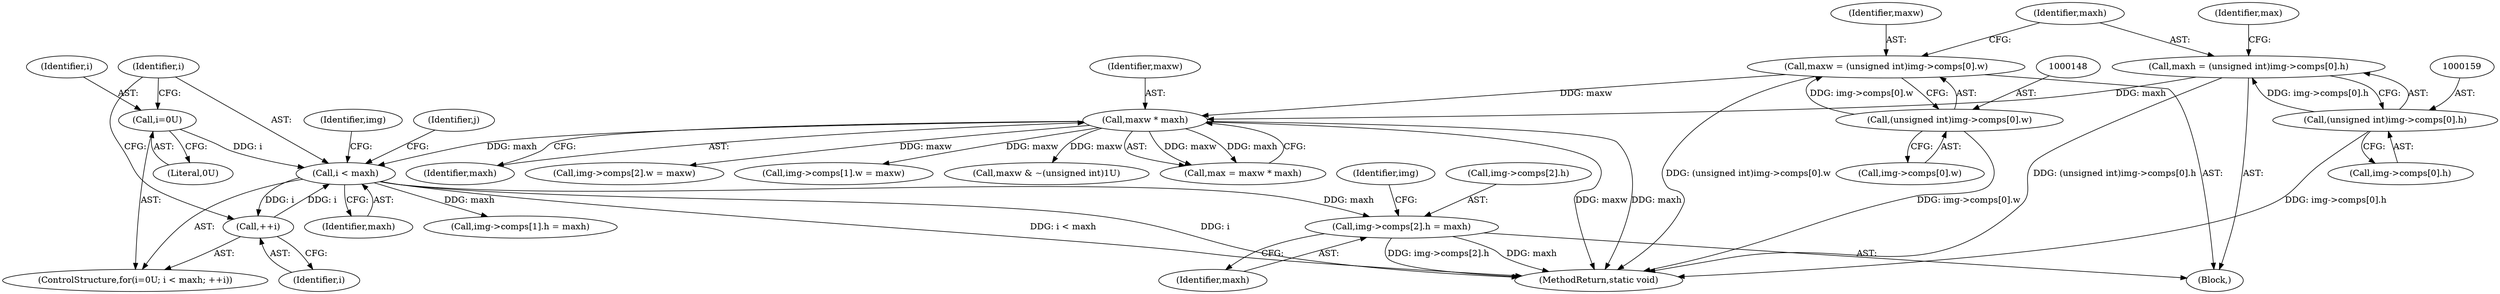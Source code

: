 digraph "0_openjpeg_15f081c89650dccee4aa4ae66f614c3fdb268767_1@array" {
"1000428" [label="(Call,img->comps[2].h = maxh)"];
"1000255" [label="(Call,i < maxh)"];
"1000258" [label="(Call,++i)"];
"1000252" [label="(Call,i=0U)"];
"1000169" [label="(Call,maxw * maxh)"];
"1000145" [label="(Call,maxw = (unsigned int)img->comps[0].w)"];
"1000147" [label="(Call,(unsigned int)img->comps[0].w)"];
"1000156" [label="(Call,maxh = (unsigned int)img->comps[0].h)"];
"1000158" [label="(Call,(unsigned int)img->comps[0].h)"];
"1000251" [label="(ControlStructure,for(i=0U; i < maxh; ++i))"];
"1000258" [label="(Call,++i)"];
"1000354" [label="(Identifier,img)"];
"1000267" [label="(Call,maxw & ~(unsigned int)1U)"];
"1000167" [label="(Call,max = maxw * maxh)"];
"1000170" [label="(Identifier,maxw)"];
"1000255" [label="(Call,i < maxh)"];
"1000147" [label="(Call,(unsigned int)img->comps[0].w)"];
"1000103" [label="(Block,)"];
"1000171" [label="(Identifier,maxh)"];
"1000145" [label="(Call,maxw = (unsigned int)img->comps[0].w)"];
"1000441" [label="(Identifier,img)"];
"1000169" [label="(Call,maxw * maxh)"];
"1000419" [label="(Call,img->comps[2].w = maxw)"];
"1000168" [label="(Identifier,max)"];
"1000146" [label="(Identifier,maxw)"];
"1000511" [label="(MethodReturn,static void)"];
"1000256" [label="(Identifier,i)"];
"1000436" [label="(Identifier,maxh)"];
"1000263" [label="(Identifier,j)"];
"1000156" [label="(Call,maxh = (unsigned int)img->comps[0].h)"];
"1000149" [label="(Call,img->comps[0].w)"];
"1000257" [label="(Identifier,maxh)"];
"1000160" [label="(Call,img->comps[0].h)"];
"1000259" [label="(Identifier,i)"];
"1000158" [label="(Call,(unsigned int)img->comps[0].h)"];
"1000254" [label="(Literal,0U)"];
"1000253" [label="(Identifier,i)"];
"1000429" [label="(Call,img->comps[2].h)"];
"1000410" [label="(Call,img->comps[1].h = maxh)"];
"1000157" [label="(Identifier,maxh)"];
"1000428" [label="(Call,img->comps[2].h = maxh)"];
"1000401" [label="(Call,img->comps[1].w = maxw)"];
"1000252" [label="(Call,i=0U)"];
"1000428" -> "1000103"  [label="AST: "];
"1000428" -> "1000436"  [label="CFG: "];
"1000429" -> "1000428"  [label="AST: "];
"1000436" -> "1000428"  [label="AST: "];
"1000441" -> "1000428"  [label="CFG: "];
"1000428" -> "1000511"  [label="DDG: maxh"];
"1000428" -> "1000511"  [label="DDG: img->comps[2].h"];
"1000255" -> "1000428"  [label="DDG: maxh"];
"1000255" -> "1000251"  [label="AST: "];
"1000255" -> "1000257"  [label="CFG: "];
"1000256" -> "1000255"  [label="AST: "];
"1000257" -> "1000255"  [label="AST: "];
"1000263" -> "1000255"  [label="CFG: "];
"1000354" -> "1000255"  [label="CFG: "];
"1000255" -> "1000511"  [label="DDG: i < maxh"];
"1000255" -> "1000511"  [label="DDG: i"];
"1000258" -> "1000255"  [label="DDG: i"];
"1000252" -> "1000255"  [label="DDG: i"];
"1000169" -> "1000255"  [label="DDG: maxh"];
"1000255" -> "1000258"  [label="DDG: i"];
"1000255" -> "1000410"  [label="DDG: maxh"];
"1000258" -> "1000251"  [label="AST: "];
"1000258" -> "1000259"  [label="CFG: "];
"1000259" -> "1000258"  [label="AST: "];
"1000256" -> "1000258"  [label="CFG: "];
"1000252" -> "1000251"  [label="AST: "];
"1000252" -> "1000254"  [label="CFG: "];
"1000253" -> "1000252"  [label="AST: "];
"1000254" -> "1000252"  [label="AST: "];
"1000256" -> "1000252"  [label="CFG: "];
"1000169" -> "1000167"  [label="AST: "];
"1000169" -> "1000171"  [label="CFG: "];
"1000170" -> "1000169"  [label="AST: "];
"1000171" -> "1000169"  [label="AST: "];
"1000167" -> "1000169"  [label="CFG: "];
"1000169" -> "1000511"  [label="DDG: maxh"];
"1000169" -> "1000511"  [label="DDG: maxw"];
"1000169" -> "1000167"  [label="DDG: maxw"];
"1000169" -> "1000167"  [label="DDG: maxh"];
"1000145" -> "1000169"  [label="DDG: maxw"];
"1000156" -> "1000169"  [label="DDG: maxh"];
"1000169" -> "1000267"  [label="DDG: maxw"];
"1000169" -> "1000401"  [label="DDG: maxw"];
"1000169" -> "1000419"  [label="DDG: maxw"];
"1000145" -> "1000103"  [label="AST: "];
"1000145" -> "1000147"  [label="CFG: "];
"1000146" -> "1000145"  [label="AST: "];
"1000147" -> "1000145"  [label="AST: "];
"1000157" -> "1000145"  [label="CFG: "];
"1000145" -> "1000511"  [label="DDG: (unsigned int)img->comps[0].w"];
"1000147" -> "1000145"  [label="DDG: img->comps[0].w"];
"1000147" -> "1000149"  [label="CFG: "];
"1000148" -> "1000147"  [label="AST: "];
"1000149" -> "1000147"  [label="AST: "];
"1000147" -> "1000511"  [label="DDG: img->comps[0].w"];
"1000156" -> "1000103"  [label="AST: "];
"1000156" -> "1000158"  [label="CFG: "];
"1000157" -> "1000156"  [label="AST: "];
"1000158" -> "1000156"  [label="AST: "];
"1000168" -> "1000156"  [label="CFG: "];
"1000156" -> "1000511"  [label="DDG: (unsigned int)img->comps[0].h"];
"1000158" -> "1000156"  [label="DDG: img->comps[0].h"];
"1000158" -> "1000160"  [label="CFG: "];
"1000159" -> "1000158"  [label="AST: "];
"1000160" -> "1000158"  [label="AST: "];
"1000158" -> "1000511"  [label="DDG: img->comps[0].h"];
}

